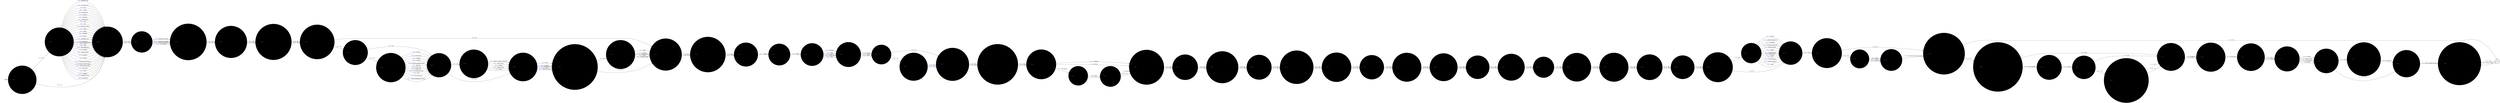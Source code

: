 digraph OLD_HOSTAGE {
  rankdir=LR;
  node [shape = circle];
  START_NODE [label="", shape=none];
  START_NODE -> 44318 [label = "start"];
  END_NODE [label="END", shape="doublecircle"];
  44137 [label = < <FONT COLOR="royalblue">44137 </FONT> Was a hostage negotiation adviser present? >, style="filled", color="#DDD"];
  44137 -> 44365 [label = < <FONT COLOR="royalblue">178952 </FONT> Yes >, style="filled", color="#DDD"];
  44137 -> 44365 [label = < <FONT COLOR="royalblue">178951 </FONT> No >, style="filled", color="#DDD"];
  44210 [label = < <FONT COLOR="royalblue">44210 </FONT> Were IMB members present? >, style="filled", color="#DDD"];
  44210 -> 44452 [label = < <FONT COLOR="royalblue">179194 </FONT> Yes >, style="filled", color="#DDD"];
  44210 -> 44452 [label = < <FONT COLOR="royalblue">179193 </FONT> No >, style="filled", color="#DDD"];
  44213 [label = < <FONT COLOR="royalblue">44213 </FONT> Estimated cost of damage >, style="filled", color="#DDD"];
  44213 -> 44293 [label = < <FONT COLOR="royalblue">179199 </FONT> Enter amount in pound sterling >, style="filled", color="#DDD"];
  44218 [label = < <FONT COLOR="royalblue">44218 </FONT> Did injuries result in detention in outside hospital as an in-patient? >, style="filled", color="#DDD"];
  44218 -> 44235 [label = < <FONT COLOR="royalblue">179209 </FONT> Yes >, style="filled", color="#DDD"];
  44218 -> 44347 [label = < <FONT COLOR="royalblue">179210 </FONT> No >, style="filled", color="#DDD"];
  44234 [label = < <FONT COLOR="royalblue">44234 </FONT> Has any prosecution taken place or is any pending? >, style="filled", color="#DDD"];
  44234 -> 45093 [label = < <FONT COLOR="royalblue">179270 </FONT> Yes >, style="filled", color="#DDD"];
  44234 -> 45093 [label = < <FONT COLOR="royalblue">179269 </FONT> No >, style="filled", color="#DDD"];
  44235 [label = < <FONT COLOR="royalblue">44235 </FONT> Who was detained in outside hospital? >, style="filled", color="#DDD"];
  44235 -> 44347 [label = < <FONT COLOR="royalblue">179275 </FONT> Staff >, style="filled", color="#DDD"];
  44235 -> 44347 [label = < <FONT COLOR="royalblue">179274 </FONT> Prisoners >, style="filled", color="#DDD"];
  44235 -> 44347 [label = < <FONT COLOR="royalblue">179271 </FONT> Civilian grades >, style="filled", color="#DDD"];
  44235 -> 44347 [label = < <FONT COLOR="royalblue">179273 </FONT> Police >, style="filled", color="#DDD"];
  44235 -> 44347 [label = < <FONT COLOR="royalblue">179272 </FONT> External civilians >, style="filled", color="#DDD"];
  44239 [label = < <FONT COLOR="royalblue">44239 </FONT> Who authorised the shut down? >, style="filled", color="#DDD"];
  44239 -> 45076 [label = < <FONT COLOR="royalblue">179287 </FONT> Governor >, style="filled", color="#DDD"];
  44239 -> 45076 [label = < <FONT COLOR="royalblue">179285 </FONT> Deputy governor >, style="filled", color="#DDD"];
  44239 -> 45076 [label = < <FONT COLOR="royalblue">179286 </FONT> Duty governor >, style="filled", color="#DDD"];
  44239 -> 45076 [label = < <FONT COLOR="royalblue">179288 </FONT> Other >, style="filled", color="#DDD"];
  44257 [label = < <FONT COLOR="royalblue">44257 </FONT> Were water hoses used? >, style="filled", color="#DDD"];
  44257 -> 44891 [label = < <FONT COLOR="royalblue">179338 </FONT> Yes >, style="filled", color="#DDD"];
  44257 -> 44891 [label = < <FONT COLOR="royalblue">179337 </FONT> No >, style="filled", color="#DDD"];
  44265 [label = < <FONT COLOR="royalblue">44265 </FONT> Were the police present? >, style="filled", color="#DDD"];
  44265 -> 44963 [label = < <FONT COLOR="royalblue">179357 </FONT> Yes >, style="filled", color="#DDD"];
  44265 -> 44963 [label = < <FONT COLOR="royalblue">179356 </FONT> No >, style="filled", color="#DDD"];
  44275 [label = < <FONT COLOR="royalblue">44275 </FONT> Indicate the nature of the shut down >, style="filled", color="#DDD"];
  44275 -> 44788 [label = < <FONT COLOR="royalblue">179388 </FONT> Telephony >, style="filled", color="#DDD"];
  44275 -> 44788 [label = < <FONT COLOR="royalblue">179387 </FONT> IT >, style="filled", color="#DDD"];
  44293 [label = < <FONT COLOR="royalblue">44293 </FONT> Was the telephone/it system shut down during the incident? >, style="filled", color="#DDD"];
  44293 -> 44805 [label = < <FONT COLOR="royalblue">179424 </FONT> Yes >, style="filled", color="#DDD"];
  44293 -> END_NODE [label = < <FONT COLOR="royalblue">179425 </FONT> No >, style="filled", color="#DDD"];
  44311 [label = < <FONT COLOR="royalblue">44311 </FONT> Was damage caused to prison property? >, style="filled", color="#DDD"];
  44311 -> 44600 [label = < <FONT COLOR="royalblue">179532 </FONT> Yes >, style="filled", color="#DDD"];
  44311 -> 44293 [label = < <FONT COLOR="royalblue">179533 </FONT> No >, style="filled", color="#DDD"];
  44318 [label = < <FONT COLOR="royalblue">44318 </FONT> Is the location of the incident known? >, style="filled", color="#DDD"];
  44318 -> 44463 [label = < <FONT COLOR="royalblue">179553 </FONT> Yes >, style="filled", color="#DDD"];
  44318 -> 44690 [label = < <FONT COLOR="royalblue">179554 </FONT> No >, style="filled", color="#DDD"];
  44322 [label = < <FONT COLOR="royalblue">44322 </FONT> Was there evidence of collusion? >, style="filled", color="#DDD"];
  44322 -> 44137 [label = < <FONT COLOR="royalblue">179568 </FONT> Yes >, style="filled", color="#DDD"];
  44322 -> 44137 [label = < <FONT COLOR="royalblue">179567 </FONT> No >, style="filled", color="#DDD"];
  44335 [label = < <FONT COLOR="royalblue">44335 </FONT> Were any injuries received during this incident? >, style="filled", color="#DDD"];
  44335 -> 45101 [label = < <FONT COLOR="royalblue">179627 </FONT> Yes >, style="filled", color="#DDD"];
  44335 -> 44347 [label = < <FONT COLOR="royalblue">179628 </FONT> No >, style="filled", color="#DDD"];
  44347 [label = < <FONT COLOR="royalblue">44347 </FONT> Are there any staff now off duty as a result? >, style="filled", color="#DDD"];
  44347 -> 44937 [label = < <FONT COLOR="royalblue">179669 </FONT> Yes >, style="filled", color="#DDD"];
  44347 -> 44937 [label = < <FONT COLOR="royalblue">179668 </FONT> No >, style="filled", color="#DDD"];
  44356 [label = < <FONT COLOR="royalblue">44356 </FONT> Has the service supplier been notified of a replacement keyword? >, style="filled", color="#DDD"];
  44356 -> 44275 [label = < <FONT COLOR="royalblue">179701 </FONT> Yes >, style="filled", color="#DDD"];
  44356 -> 44275 [label = < <FONT COLOR="royalblue">179700 </FONT> No >, style="filled", color="#DDD"];
  44365 [label = < <FONT COLOR="royalblue">44365 </FONT> Was a CANDR advisor present? >, style="filled", color="#DDD"];
  44365 -> 44959 [label = < <FONT COLOR="royalblue">179720 </FONT> Yes >, style="filled", color="#DDD"];
  44365 -> 44959 [label = < <FONT COLOR="royalblue">179719 </FONT> No >, style="filled", color="#DDD"];
  44403 [label = < <FONT COLOR="royalblue">44403 </FONT> Quote the Vantive case number >, style="filled", color="#DDD"];
  44403 -> 44831 [label = < <FONT COLOR="royalblue">179850 </FONT> Number >, style="filled", color="#DDD"];
  44411 [label = < <FONT COLOR="royalblue">44411 </FONT> Did a tactical firearms adviser attend? >, style="filled", color="#DDD"];
  44411 -> 44939 [label = < <FONT COLOR="royalblue">179881 </FONT> Yes >, style="filled", color="#DDD"];
  44411 -> 44939 [label = < <FONT COLOR="royalblue">179880 </FONT> No >, style="filled", color="#DDD"];
  44431 [label = < <FONT COLOR="royalblue">44431 </FONT> Was physical violence used towards hostage? >, style="filled", color="#DDD"];
  44431 -> 44777 [label = < <FONT COLOR="royalblue">179920 </FONT> Yes >, style="filled", color="#DDD"];
  44431 -> 44777 [label = < <FONT COLOR="royalblue">179919 </FONT> No >, style="filled", color="#DDD"];
  44452 [label = < <FONT COLOR="royalblue">44452 </FONT> Were weapons used by the perpetrator? >, style="filled", color="#DDD"];
  44452 -> 44474 [label = < <FONT COLOR="royalblue">179989 </FONT> Yes >, style="filled", color="#DDD"];
  44452 -> 45162 [label = < <FONT COLOR="royalblue">179990 </FONT> No >, style="filled", color="#DDD"];
  44463 [label = < <FONT COLOR="royalblue">44463 </FONT> What was the location of the incident? >, style="filled", color="#DDD"];
  44463 -> 44690 [label = < <FONT COLOR="royalblue">180034 </FONT> Administration >, style="filled", color="#DDD"];
  44463 -> 44690 [label = < <FONT COLOR="royalblue">180035 </FONT> Association area >, style="filled", color="#DDD"];
  44463 -> 44690 [label = < <FONT COLOR="royalblue">180036 </FONT> Cell >, style="filled", color="#DDD"];
  44463 -> 44690 [label = < <FONT COLOR="royalblue">180037 </FONT> Chapel >, style="filled", color="#DDD"];
  44463 -> 44690 [label = < <FONT COLOR="royalblue">180039 </FONT> Dining room >, style="filled", color="#DDD"];
  44463 -> 44690 [label = < <FONT COLOR="royalblue">180040 </FONT> Dormitory >, style="filled", color="#DDD"];
  44463 -> 44690 [label = < <FONT COLOR="royalblue">180041 </FONT> Education >, style="filled", color="#DDD"];
  44463 -> 44690 [label = < <FONT COLOR="royalblue">180043 </FONT> Exercise yard >, style="filled", color="#DDD"];
  44463 -> 44690 [label = < <FONT COLOR="royalblue">180045 </FONT> Gate >, style="filled", color="#DDD"];
  44463 -> 44690 [label = < <FONT COLOR="royalblue">180046 </FONT> Gym >, style="filled", color="#DDD"];
  44463 -> 44690 [label = < <FONT COLOR="royalblue">180047 </FONT> Health care centre >, style="filled", color="#DDD"];
  44463 -> 44690 [label = < <FONT COLOR="royalblue">180050 </FONT> Kitchen >, style="filled", color="#DDD"];
  44463 -> 44690 [label = < <FONT COLOR="royalblue">180052 </FONT> Office >, style="filled", color="#DDD"];
  44463 -> 44690 [label = < <FONT COLOR="royalblue">180054 </FONT> Reception >, style="filled", color="#DDD"];
  44463 -> 44690 [label = < <FONT COLOR="royalblue">180055 </FONT> Recess >, style="filled", color="#DDD"];
  44463 -> 44690 [label = < <FONT COLOR="royalblue">180056 </FONT> Segregation unit >, style="filled", color="#DDD"];
  44463 -> 44690 [label = < <FONT COLOR="royalblue">180058 </FONT> Special unit >, style="filled", color="#DDD"];
  44463 -> 44690 [label = < <FONT COLOR="royalblue">180057 </FONT> Showers/changing room >, style="filled", color="#DDD"];
  44463 -> 44690 [label = < <FONT COLOR="royalblue">180061 </FONT> Visits >, style="filled", color="#DDD"];
  44463 -> 44690 [label = < <FONT COLOR="royalblue">180063 </FONT> Wing >, style="filled", color="#DDD"];
  44463 -> 44690 [label = < <FONT COLOR="royalblue">180065 </FONT> Works department >, style="filled", color="#DDD"];
  44463 -> 44690 [label = < <FONT COLOR="royalblue">180066 </FONT> Workshop >, style="filled", color="#DDD"];
  44463 -> 44690 [label = < <FONT COLOR="royalblue">180064 </FONT> Within perimeter >, style="filled", color="#DDD"];
  44463 -> 44690 [label = < <FONT COLOR="royalblue">180042 </FONT> Elsewhere >, style="filled", color="#DDD"];
  44463 -> 44690 [label = < <FONT COLOR="royalblue">180044 </FONT> Funeral >, style="filled", color="#DDD"];
  44463 -> 44690 [label = < <FONT COLOR="royalblue">180048 </FONT> Hospital outside (patient) >, style="filled", color="#DDD"];
  44463 -> 44690 [label = < <FONT COLOR="royalblue">180049 </FONT> Hospital outside (visiting) >, style="filled", color="#DDD"];
  44463 -> 44690 [label = < <FONT COLOR="royalblue">180053 </FONT> Outside working party >, style="filled", color="#DDD"];
  44463 -> 44690 [label = < <FONT COLOR="royalblue">180059 </FONT> Sports field >, style="filled", color="#DDD"];
  44463 -> 44690 [label = < <FONT COLOR="royalblue">180060 </FONT> Vehicle >, style="filled", color="#DDD"];
  44463 -> 44690 [label = < <FONT COLOR="royalblue">180062 </FONT> Weddings >, style="filled", color="#DDD"];
  44463 -> 44690 [label = < <FONT COLOR="royalblue">180051 </FONT> Magistrates court >, style="filled", color="#DDD"];
  44463 -> 44690 [label = < <FONT COLOR="royalblue">180038 </FONT> Crown court >];
  44474 [label = < <FONT COLOR="royalblue">44474 </FONT> Describe weapons used >, style="filled", color="#DDD"];
  44474 -> 45162 [label = < <FONT COLOR="royalblue">180117 </FONT> Firearm >, style="filled", color="#DDD"];
  44474 -> 45162 [label = < <FONT COLOR="royalblue">180114 </FONT> Chemical incapacitant >, style="filled", color="#DDD"];
  44474 -> 45162 [label = < <FONT COLOR="royalblue">180119 </FONT> Knife/blade >, style="filled", color="#DDD"];
  44474 -> 45162 [label = < <FONT COLOR="royalblue">180122 </FONT> Other sharp instrument >, style="filled", color="#DDD"];
  44474 -> 45162 [label = < <FONT COLOR="royalblue">180113 </FONT> Blunt instrument >, style="filled", color="#DDD"];
  44474 -> 45162 [label = < <FONT COLOR="royalblue">180120 </FONT> Ligature >, style="filled", color="#DDD"];
  44474 -> 45162 [label = < <FONT COLOR="royalblue">180115 </FONT> Dangerous liquid >, style="filled", color="#DDD"];
  44474 -> 45162 [label = < <FONT COLOR="royalblue">180116 </FONT> Excreta/urine >, style="filled", color="#DDD"];
  44474 -> 45162 [label = < <FONT COLOR="royalblue">180123 </FONT> Spitting >, style="filled", color="#DDD"];
  44474 -> 45162 [label = < <FONT COLOR="royalblue">180118 </FONT> Food >, style="filled", color="#DDD"];
  44474 -> 45162 [label = < <FONT COLOR="royalblue">180125 </FONT> Thrown furniture >, style="filled", color="#DDD"];
  44474 -> 45162 [label = < <FONT COLOR="royalblue">180124 </FONT> Thrown equipment >, style="filled", color="#DDD"];
  44474 -> 45162 [label = < <FONT COLOR="royalblue">180121 </FONT> Other >, style="filled", color="#DDD"];
  44488 [label = < <FONT COLOR="royalblue">44488 </FONT> Was the system re-activated locally or by the service supplier? >, style="filled", color="#DDD"];
  44488 -> END_NODE [label = < <FONT COLOR="royalblue">180167 </FONT> Local >, style="filled", color="#DDD"];
  44488 -> END_NODE [label = < <FONT COLOR="royalblue">180168 </FONT> Service supplier >, style="filled", color="#DDD"];
  44497 [label = < <FONT COLOR="royalblue">44497 </FONT> Was a barricade used? >, style="filled", color="#DDD"];
  44497 -> 44614 [label = < <FONT COLOR="royalblue">180207 </FONT> Yes >, style="filled", color="#DDD"];
  44497 -> 44431 [label = < <FONT COLOR="royalblue">180208 </FONT> No >, style="filled", color="#DDD"];
  44555 [label = < <FONT COLOR="royalblue">44555 </FONT> Was the ambulance service present? >, style="filled", color="#DDD"];
  44555 -> 45078 [label = < <FONT COLOR="royalblue">180454 </FONT> Yes >, style="filled", color="#DDD"];
  44555 -> 45078 [label = < <FONT COLOR="royalblue">180453 </FONT> No >, style="filled", color="#DDD"];
  44564 [label = < <FONT COLOR="royalblue">44564 </FONT> Enter number of perpetrators >, style="filled", color="#DDD"];
  44564 -> 45004 [label = < <FONT COLOR="royalblue">180472 </FONT> Number >, style="filled", color="#DDD"];
  44569 [label = < <FONT COLOR="royalblue">44569 </FONT> Has the prison service press office been informed? >, style="filled", color="#DDD"];
  44569 -> 44335 [label = < <FONT COLOR="royalblue">180486 </FONT> Yes >, style="filled", color="#DDD"];
  44569 -> 44335 [label = < <FONT COLOR="royalblue">180485 </FONT> No >, style="filled", color="#DDD"];
  44585 [label = < <FONT COLOR="royalblue">44585 </FONT> Describe how the incident was resolved >, style="filled", color="#DDD"];
  44585 -> 44814 [label = < <FONT COLOR="royalblue">180536 </FONT> Intervention >, style="filled", color="#DDD"];
  44585 -> 44891 [label = < <FONT COLOR="royalblue">180537 </FONT> Negotiation >, style="filled", color="#DDD"];
  44585 -> 44891 [label = < <FONT COLOR="royalblue">180538 </FONT> Other >, style="filled", color="#DDD"];
  44600 [label = < <FONT COLOR="royalblue">44600 </FONT> Describe the damage >, style="filled", color="#DDD"];
  44600 -> 44213 [label = < <FONT COLOR="royalblue">180602 </FONT> Minor >, style="filled", color="#DDD"];
  44600 -> 44213 [label = < <FONT COLOR="royalblue">180603 </FONT> Serious >, style="filled", color="#DDD"];
  44600 -> 44213 [label = < <FONT COLOR="royalblue">180601 </FONT> Extensive >, style="filled", color="#DDD"];
  44608 [label = < <FONT COLOR="royalblue">44608 </FONT> Which minor injuries were sustained? >, style="filled", color="#DDD"];
  44608 -> 45059 [label = < <FONT COLOR="royalblue">180622 </FONT> Grazes, scratches or abrasions >, style="filled", color="#DDD"];
  44608 -> 45059 [label = < <FONT COLOR="royalblue">180623 </FONT> Minor bruises >, style="filled", color="#DDD"];
  44608 -> 45059 [label = < <FONT COLOR="royalblue">180626 </FONT> Swellings >, style="filled", color="#DDD"];
  44608 -> 45059 [label = < <FONT COLOR="royalblue">180625 </FONT> Superficial cuts >, style="filled", color="#DDD"];
  44608 -> 45059 [label = < <FONT COLOR="royalblue">180624 </FONT> Other >, style="filled", color="#DDD"];
  44611 [label = < <FONT COLOR="royalblue">44611 </FONT> Describe what was compromised and by whom >, style="filled", color="#DDD"];
  44611 -> 44817 [label = < <FONT COLOR="royalblue">180631 </FONT> Description >, style="filled", color="#DDD"];
  44613 [label = < <FONT COLOR="royalblue">44613 </FONT> Was a minor injury sustained? >, style="filled", color="#DDD"];
  44613 -> 44608 [label = < <FONT COLOR="royalblue">180637 </FONT> Yes >, style="filled", color="#DDD"];
  44613 -> 45059 [label = < <FONT COLOR="royalblue">180638 </FONT> No >, style="filled", color="#DDD"];
  44614 [label = < <FONT COLOR="royalblue">44614 </FONT> Was a hostage part of the barricade? >, style="filled", color="#DDD"];
  44614 -> 44431 [label = < <FONT COLOR="royalblue">180640 </FONT> Yes >, style="filled", color="#DDD"];
  44614 -> 44431 [label = < <FONT COLOR="royalblue">180639 </FONT> No >, style="filled", color="#DDD"];
  44690 [label = < <FONT COLOR="royalblue">44690 </FONT> Were the police informed of the incident? >, style="filled", color="#DDD"];
  44690 -> 45135 [label = < <FONT COLOR="royalblue">180879 </FONT> Yes >, style="filled", color="#DDD"];
  44690 -> 45135 [label = < <FONT COLOR="royalblue">180878 </FONT> No >, style="filled", color="#DDD"];
  44693 [label = < <FONT COLOR="royalblue">44693 </FONT> Which serious injuries were sustained? >, style="filled", color="#DDD"];
  44693 -> 44613 [label = < <FONT COLOR="royalblue">180893 </FONT> Fracture >, style="filled", color="#DDD"];
  44693 -> 44613 [label = < <FONT COLOR="royalblue">180895 </FONT> Scald or burn >, style="filled", color="#DDD"];
  44693 -> 44613 [label = < <FONT COLOR="royalblue">180896 </FONT> Stabbing >, style="filled", color="#DDD"];
  44693 -> 44613 [label = < <FONT COLOR="royalblue">180890 </FONT> Crushing >, style="filled", color="#DDD"];
  44693 -> 44613 [label = < <FONT COLOR="royalblue">180892 </FONT> Extensive/multiple bruising >, style="filled", color="#DDD"];
  44693 -> 44613 [label = < <FONT COLOR="royalblue">180887 </FONT> Black eye >, style="filled", color="#DDD"];
  44693 -> 44613 [label = < <FONT COLOR="royalblue">180888 </FONT> Broken nose >, style="filled", color="#DDD"];
  44693 -> 44613 [label = < <FONT COLOR="royalblue">180889 </FONT> Broken teeth >, style="filled", color="#DDD"];
  44693 -> 44613 [label = < <FONT COLOR="royalblue">180891 </FONT> Cuts requiring sutures >, style="filled", color="#DDD"];
  44693 -> 44613 [label = < <FONT COLOR="royalblue">180886 </FONT> Bites >, style="filled", color="#DDD"];
  44693 -> 44613 [label = < <FONT COLOR="royalblue">180894 </FONT> Gun shot wound >, style="filled", color="#DDD"];
  44693 -> 44613 [label = < <FONT COLOR="royalblue">180897 </FONT> Temporary/permanent blindness >, style="filled", color="#DDD"];
  44711 [label = < <FONT COLOR="royalblue">44711 </FONT> Were health care centre staff present? >, style="filled", color="#DDD"];
  44711 -> 44555 [label = < <FONT COLOR="royalblue">180983 </FONT> Yes >, style="filled", color="#DDD"];
  44711 -> 44555 [label = < <FONT COLOR="royalblue">180982 </FONT> No >, style="filled", color="#DDD"];
  44777 [label = < <FONT COLOR="royalblue">44777 </FONT> Was the hostage physically restrained by the perpetrator? >, style="filled", color="#DDD"];
  44777 -> 44585 [label = < <FONT COLOR="royalblue">181173 </FONT> Yes >, style="filled", color="#DDD"];
  44777 -> 44585 [label = < <FONT COLOR="royalblue">181172 </FONT> No >, style="filled", color="#DDD"];
  44788 [label = < <FONT COLOR="royalblue">44788 </FONT> What time was the system shut down? >, style="filled", color="#DDD"];
  44788 -> 45012 [label = < <FONT COLOR="royalblue">181205 </FONT> Enter time >, style="filled", color="#DDD"];
  44805 [label = < <FONT COLOR="royalblue">44805 </FONT> Was the telephone/it system shut down locally or by the service supplier? >, style="filled", color="#DDD"];
  44805 -> 44275 [label = < <FONT COLOR="royalblue">181269 </FONT> Local >, style="filled", color="#DDD"];
  44805 -> 44403 [label = < <FONT COLOR="royalblue">181268 </FONT> Service supplier >, style="filled", color="#DDD"];
  44814 [label = < <FONT COLOR="royalblue">44814 </FONT> Was a door jack used? >, style="filled", color="#DDD"];
  44814 -> 44257 [label = < <FONT COLOR="royalblue">181293 </FONT> Yes >, style="filled", color="#DDD"];
  44814 -> 44257 [label = < <FONT COLOR="royalblue">181292 </FONT> No >, style="filled", color="#DDD"];
  44817 [label = < <FONT COLOR="royalblue">44817 </FONT> When was the system re-activated? >, style="filled", color="#DDD"];
  44817 -> 44488 [label = < <FONT COLOR="royalblue">181298 </FONT> Enter comment and date >, style="filled", color="#DDD"];
  44823 [label = < <FONT COLOR="royalblue">44823 </FONT> Describe status of perpetrators >, style="filled", color="#DDD"];
  44823 -> 44497 [label = < <FONT COLOR="royalblue">181309 </FONT> Prisoner >, style="filled", color="#DDD"];
  44823 -> 44497 [label = < <FONT COLOR="royalblue">181310 </FONT> Visitor >, style="filled", color="#DDD"];
  44823 -> 44497 [label = < <FONT COLOR="royalblue">181308 </FONT> Other >, style="filled", color="#DDD"];
  44831 [label = < <FONT COLOR="royalblue">44831 </FONT> Was the keyword requested? >, style="filled", color="#DDD"];
  44831 -> 44356 [label = < <FONT COLOR="royalblue">181327 </FONT> Yes >, style="filled", color="#DDD"];
  44831 -> 44275 [label = < <FONT COLOR="royalblue">181328 </FONT> No >, style="filled", color="#DDD"];
  44891 [label = < <FONT COLOR="royalblue">44891 </FONT> Was there evidence of the Stockholm syndrome? >, style="filled", color="#DDD"];
  44891 -> 44322 [label = < <FONT COLOR="royalblue">181557 </FONT> Yes >, style="filled", color="#DDD"];
  44891 -> 44322 [label = < <FONT COLOR="royalblue">181556 </FONT> No >, style="filled", color="#DDD"];
  44937 [label = < <FONT COLOR="royalblue">44937 </FONT> Are any staff on sick leave as a result of incident? >, style="filled", color="#DDD"];
  44937 -> 44564 [label = < <FONT COLOR="royalblue">181748 </FONT> Yes >, style="filled", color="#DDD"];
  44937 -> 44564 [label = < <FONT COLOR="royalblue">181747 </FONT> No >, style="filled", color="#DDD"];
  44939 [label = < <FONT COLOR="royalblue">44939 </FONT> Were firearms officers deployed? >, style="filled", color="#DDD"];
  44939 -> 44210 [label = < <FONT COLOR="royalblue">181752 </FONT> Yes >, style="filled", color="#DDD"];
  44939 -> 44210 [label = < <FONT COLOR="royalblue">181751 </FONT> No >, style="filled", color="#DDD"];
  44959 [label = < <FONT COLOR="royalblue">44959 </FONT> Was the emergency response vehicle present? >, style="filled", color="#DDD"];
  44959 -> 45079 [label = < <FONT COLOR="royalblue">181821 </FONT> Yes >, style="filled", color="#DDD"];
  44959 -> 45079 [label = < <FONT COLOR="royalblue">181820 </FONT> No >, style="filled", color="#DDD"];
  44963 [label = < <FONT COLOR="royalblue">44963 </FONT> Was a technical support unit present? >, style="filled", color="#DDD"];
  44963 -> 44411 [label = < <FONT COLOR="royalblue">181832 </FONT> Yes >, style="filled", color="#DDD"];
  44963 -> 44411 [label = < <FONT COLOR="royalblue">181831 </FONT> No >, style="filled", color="#DDD"];
  45004 [label = < <FONT COLOR="royalblue">45004 </FONT> Enter number of hostages >, style="filled", color="#DDD"];
  45004 -> 45143 [label = < <FONT COLOR="royalblue">181969 </FONT> Number >, style="filled", color="#DDD"];
  45012 [label = < <FONT COLOR="royalblue">45012 </FONT> Was this a full or partial shut down? >, style="filled", color="#DDD"];
  45012 -> 44239 [label = < <FONT COLOR="royalblue">181991 </FONT> Full >, style="filled", color="#DDD"];
  45012 -> 44239 [label = < <FONT COLOR="royalblue">181992 </FONT> Partial >, style="filled", color="#DDD"];
  45059 [label = < <FONT COLOR="royalblue">45059 </FONT> Enter description of person(s) injured >, style="filled", color="#DDD"];
  45059 -> 44218 [label = < <FONT COLOR="royalblue">182220 </FONT> Staff >, style="filled", color="#DDD"];
  45059 -> 44218 [label = < <FONT COLOR="royalblue">182219 </FONT> Prisoners >, style="filled", color="#DDD"];
  45059 -> 44218 [label = < <FONT COLOR="royalblue">182216 </FONT> Civilian grades >, style="filled", color="#DDD"];
  45059 -> 44218 [label = < <FONT COLOR="royalblue">182218 </FONT> Police >, style="filled", color="#DDD"];
  45059 -> 44218 [label = < <FONT COLOR="royalblue">182217 </FONT> External civilians >, style="filled", color="#DDD"];
  45076 [label = < <FONT COLOR="royalblue">45076 </FONT> Was the system compromised? >, style="filled", color="#DDD"];
  45076 -> 44611 [label = < <FONT COLOR="royalblue">182272 </FONT> Yes >, style="filled", color="#DDD"];
  45076 -> 44817 [label = < <FONT COLOR="royalblue">182273 </FONT> No >, style="filled", color="#DDD"];
  45078 [label = < <FONT COLOR="royalblue">45078 </FONT> Was the fire service present? >, style="filled", color="#DDD"];
  45078 -> 45148 [label = < <FONT COLOR="royalblue">182277 </FONT> Yes >, style="filled", color="#DDD"];
  45078 -> 45148 [label = < <FONT COLOR="royalblue">182276 </FONT> No >, style="filled", color="#DDD"];
  45079 [label = < <FONT COLOR="royalblue">45079 </FONT> Was an incident liaison officer present? >, style="filled", color="#DDD"];
  45079 -> 45087 [label = < <FONT COLOR="royalblue">182279 </FONT> Yes >, style="filled", color="#DDD"];
  45079 -> 45087 [label = < <FONT COLOR="royalblue">182278 </FONT> No >, style="filled", color="#DDD"];
  45087 [label = < <FONT COLOR="royalblue">45087 </FONT> Was a medical officer present? >, style="filled", color="#DDD"];
  45087 -> 44711 [label = < <FONT COLOR="royalblue">182298 </FONT> Yes >, style="filled", color="#DDD"];
  45087 -> 44711 [label = < <FONT COLOR="royalblue">182297 </FONT> No >, style="filled", color="#DDD"];
  45093 [label = < <FONT COLOR="royalblue">45093 </FONT> Is there any media interest in this incident? >, style="filled", color="#DDD"];
  45093 -> 44569 [label = < <FONT COLOR="royalblue">182322 </FONT> Yes >, style="filled", color="#DDD"];
  45093 -> 44569 [label = < <FONT COLOR="royalblue">182321 </FONT> No >, style="filled", color="#DDD"];
  45101 [label = < <FONT COLOR="royalblue">45101 </FONT> Was a serious injury sustained? >, style="filled", color="#DDD"];
  45101 -> 44693 [label = < <FONT COLOR="royalblue">182344 </FONT> Yes >, style="filled", color="#DDD"];
  45101 -> 44613 [label = < <FONT COLOR="royalblue">182345 </FONT> No >, style="filled", color="#DDD"];
  45135 [label = < <FONT COLOR="royalblue">45135 </FONT> The incident is subject to >, style="filled", color="#DDD"];
  45135 -> 44234 [label = < <FONT COLOR="royalblue">182509 </FONT> Investigation by police >, style="filled", color="#DDD"];
  45135 -> 44234 [label = < <FONT COLOR="royalblue">182510 </FONT> Investigation internally >, style="filled", color="#DDD"];
  45135 -> 44234 [label = < <FONT COLOR="royalblue">182508 </FONT> Governor's adjudication >, style="filled", color="#DDD"];
  45135 -> 44234 [label = < <FONT COLOR="royalblue">182511 </FONT> No investigation >, style="filled", color="#DDD"];
  45143 [label = < <FONT COLOR="royalblue">45143 </FONT> Describe status of hostages >, style="filled", color="#DDD"];
  45143 -> 44823 [label = < <FONT COLOR="royalblue">182538 </FONT> Prisoner >, style="filled", color="#DDD"];
  45143 -> 44823 [label = < <FONT COLOR="royalblue">182539 </FONT> Staff >, style="filled", color="#DDD"];
  45143 -> 44823 [label = < <FONT COLOR="royalblue">182536 </FONT> Officer >, style="filled", color="#DDD"];
  45143 -> 44823 [label = < <FONT COLOR="royalblue">182535 </FONT> Civilian staff >, style="filled", color="#DDD"];
  45143 -> 44823 [label = < <FONT COLOR="royalblue">182537 </FONT> Other >, style="filled", color="#DDD"];
  45148 [label = < <FONT COLOR="royalblue">45148 </FONT> Were works services staff present? >, style="filled", color="#DDD"];
  45148 -> 44265 [label = < <FONT COLOR="royalblue">182554 </FONT> Yes >, style="filled", color="#DDD"];
  45148 -> 44265 [label = < <FONT COLOR="royalblue">182553 </FONT> No >, style="filled", color="#DDD"];
  45162 [label = < <FONT COLOR="royalblue">45162 </FONT> Duration of incident in hours >, style="filled", color="#DDD"];
  45162 -> 44311 [label = < <FONT COLOR="royalblue">182603 </FONT> Hours >, style="filled", color="#DDD"];
}
